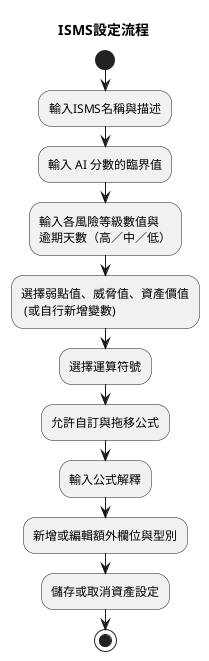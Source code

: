 @startuml
title ISMS設定流程

start

:輸入ISMS名稱與描述;
:輸入 AI 分數的臨界值;
:輸入各風險等級數值與\n逾期天數（高／中／低）;
:選擇弱點值、威脅值、資產價值\n (或自行新增變數);
:選擇運算符號;
:允許自訂與拖移公式;
:輸入公式解釋;
:新增或編輯額外欄位與型別;
:儲存或取消資產設定;

stop

@enduml
